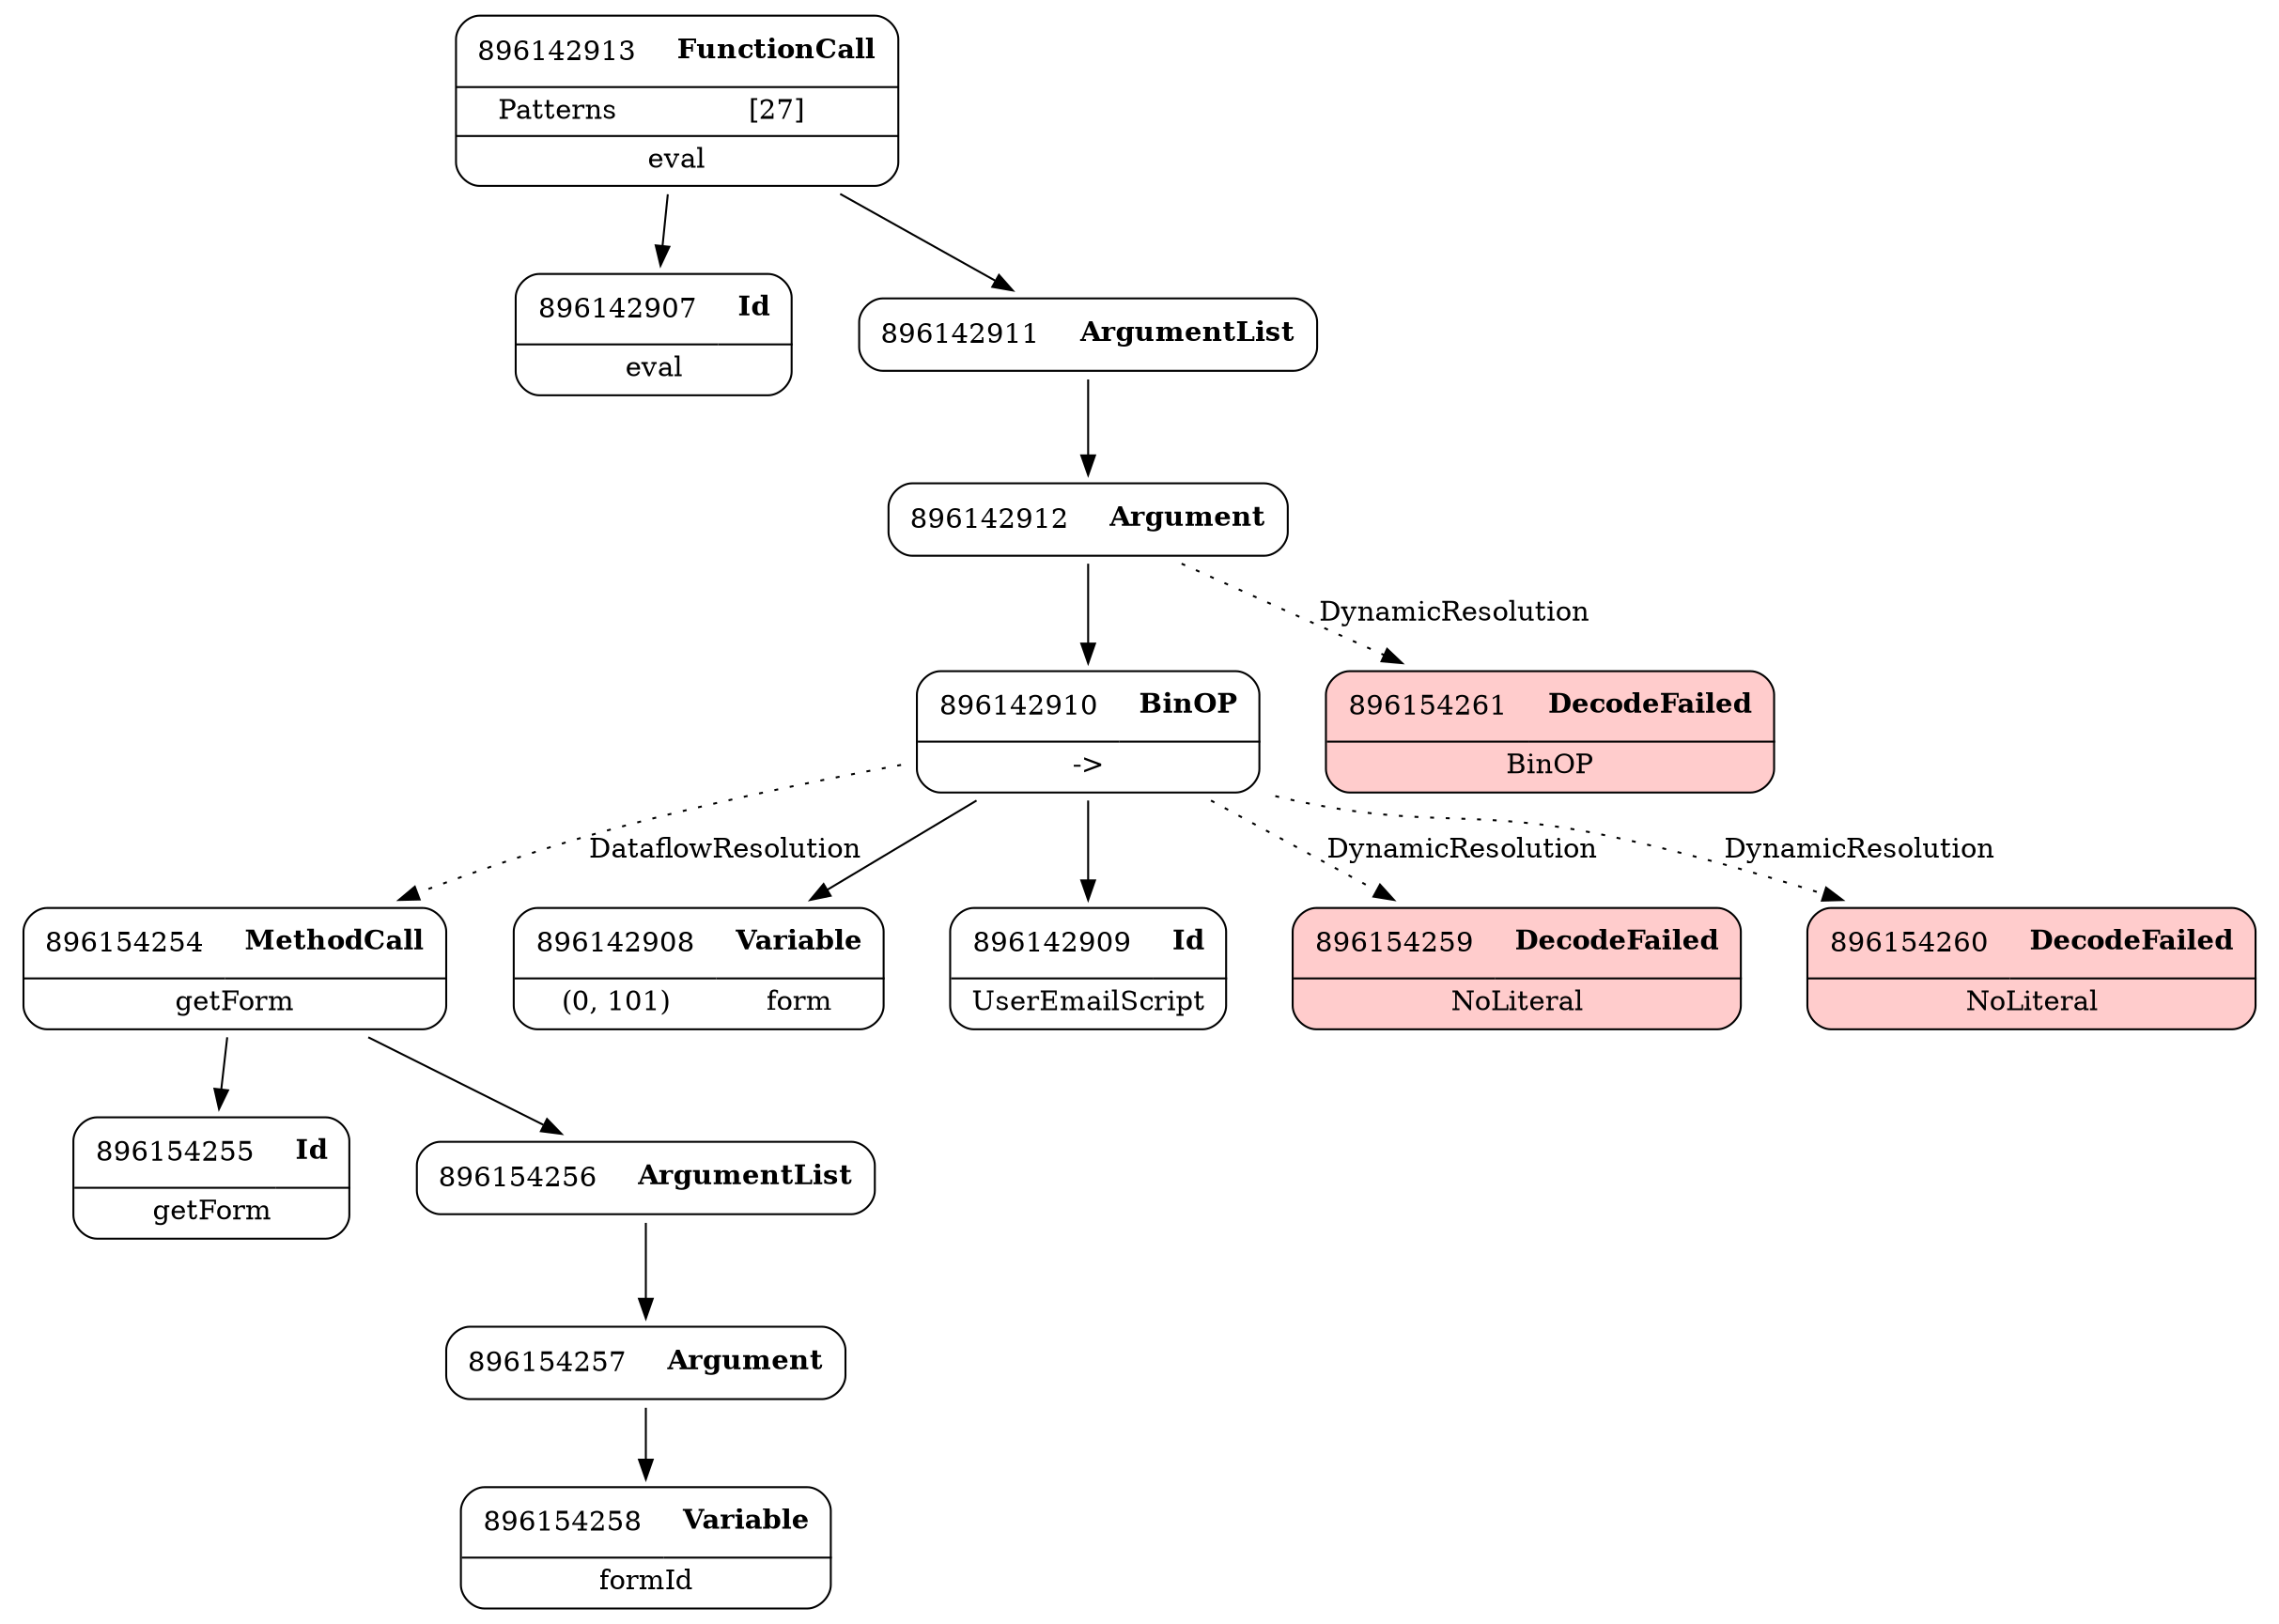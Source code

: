 digraph ast {
node [shape=none];
896154254 [label=<<TABLE border='1' cellspacing='0' cellpadding='10' style='rounded' ><TR><TD border='0'>896154254</TD><TD border='0'><B>MethodCall</B></TD></TR><HR/><TR><TD border='0' cellpadding='5' colspan='2'>getForm</TD></TR></TABLE>>];
896154254 -> 896154255 [weight=2];
896154254 -> 896154256 [weight=2];
896154255 [label=<<TABLE border='1' cellspacing='0' cellpadding='10' style='rounded' ><TR><TD border='0'>896154255</TD><TD border='0'><B>Id</B></TD></TR><HR/><TR><TD border='0' cellpadding='5' colspan='2'>getForm</TD></TR></TABLE>>];
896142912 [label=<<TABLE border='1' cellspacing='0' cellpadding='10' style='rounded' ><TR><TD border='0'>896142912</TD><TD border='0'><B>Argument</B></TD></TR></TABLE>>];
896142912 -> 896142910 [weight=2];
896142912 -> 896154261 [style=dotted,label=DynamicResolution];
896142913 [label=<<TABLE border='1' cellspacing='0' cellpadding='10' style='rounded' ><TR><TD border='0'>896142913</TD><TD border='0'><B>FunctionCall</B></TD></TR><HR/><TR><TD border='0' cellpadding='5'>Patterns</TD><TD border='0' cellpadding='5'>[27]</TD></TR><HR/><TR><TD border='0' cellpadding='5' colspan='2'>eval</TD></TR></TABLE>>];
896142913 -> 896142907 [weight=2];
896142913 -> 896142911 [weight=2];
896142907 [label=<<TABLE border='1' cellspacing='0' cellpadding='10' style='rounded' ><TR><TD border='0'>896142907</TD><TD border='0'><B>Id</B></TD></TR><HR/><TR><TD border='0' cellpadding='5' colspan='2'>eval</TD></TR></TABLE>>];
896142910 [label=<<TABLE border='1' cellspacing='0' cellpadding='10' style='rounded' ><TR><TD border='0'>896142910</TD><TD border='0'><B>BinOP</B></TD></TR><HR/><TR><TD border='0' cellpadding='5' colspan='2'>-&gt;</TD></TR></TABLE>>];
896142910 -> 896142908 [weight=2];
896142910 -> 896142909 [weight=2];
896142910 -> 896154259 [style=dotted,label=DynamicResolution];
896142910 -> 896154260 [style=dotted,label=DynamicResolution];
896142910 -> 896154254 [style=dotted,label=DataflowResolution];
896142911 [label=<<TABLE border='1' cellspacing='0' cellpadding='10' style='rounded' ><TR><TD border='0'>896142911</TD><TD border='0'><B>ArgumentList</B></TD></TR></TABLE>>];
896142911 -> 896142912 [weight=2];
896142908 [label=<<TABLE border='1' cellspacing='0' cellpadding='10' style='rounded' ><TR><TD border='0'>896142908</TD><TD border='0'><B>Variable</B></TD></TR><HR/><TR><TD border='0' cellpadding='5'>(0, 101)</TD><TD border='0' cellpadding='5'>form</TD></TR></TABLE>>];
896142909 [label=<<TABLE border='1' cellspacing='0' cellpadding='10' style='rounded' ><TR><TD border='0'>896142909</TD><TD border='0'><B>Id</B></TD></TR><HR/><TR><TD border='0' cellpadding='5' colspan='2'>UserEmailScript</TD></TR></TABLE>>];
896154258 [label=<<TABLE border='1' cellspacing='0' cellpadding='10' style='rounded' ><TR><TD border='0'>896154258</TD><TD border='0'><B>Variable</B></TD></TR><HR/><TR><TD border='0' cellpadding='5' colspan='2'>formId</TD></TR></TABLE>>];
896154259 [label=<<TABLE border='1' cellspacing='0' cellpadding='10' style='rounded' bgcolor='#FFCCCC' ><TR><TD border='0'>896154259</TD><TD border='0'><B>DecodeFailed</B></TD></TR><HR/><TR><TD border='0' cellpadding='5' colspan='2'>NoLiteral</TD></TR></TABLE>>];
896154256 [label=<<TABLE border='1' cellspacing='0' cellpadding='10' style='rounded' ><TR><TD border='0'>896154256</TD><TD border='0'><B>ArgumentList</B></TD></TR></TABLE>>];
896154256 -> 896154257 [weight=2];
896154257 [label=<<TABLE border='1' cellspacing='0' cellpadding='10' style='rounded' ><TR><TD border='0'>896154257</TD><TD border='0'><B>Argument</B></TD></TR></TABLE>>];
896154257 -> 896154258 [weight=2];
896154260 [label=<<TABLE border='1' cellspacing='0' cellpadding='10' style='rounded' bgcolor='#FFCCCC' ><TR><TD border='0'>896154260</TD><TD border='0'><B>DecodeFailed</B></TD></TR><HR/><TR><TD border='0' cellpadding='5' colspan='2'>NoLiteral</TD></TR></TABLE>>];
896154261 [label=<<TABLE border='1' cellspacing='0' cellpadding='10' style='rounded' bgcolor='#FFCCCC' ><TR><TD border='0'>896154261</TD><TD border='0'><B>DecodeFailed</B></TD></TR><HR/><TR><TD border='0' cellpadding='5' colspan='2'>BinOP</TD></TR></TABLE>>];
}
